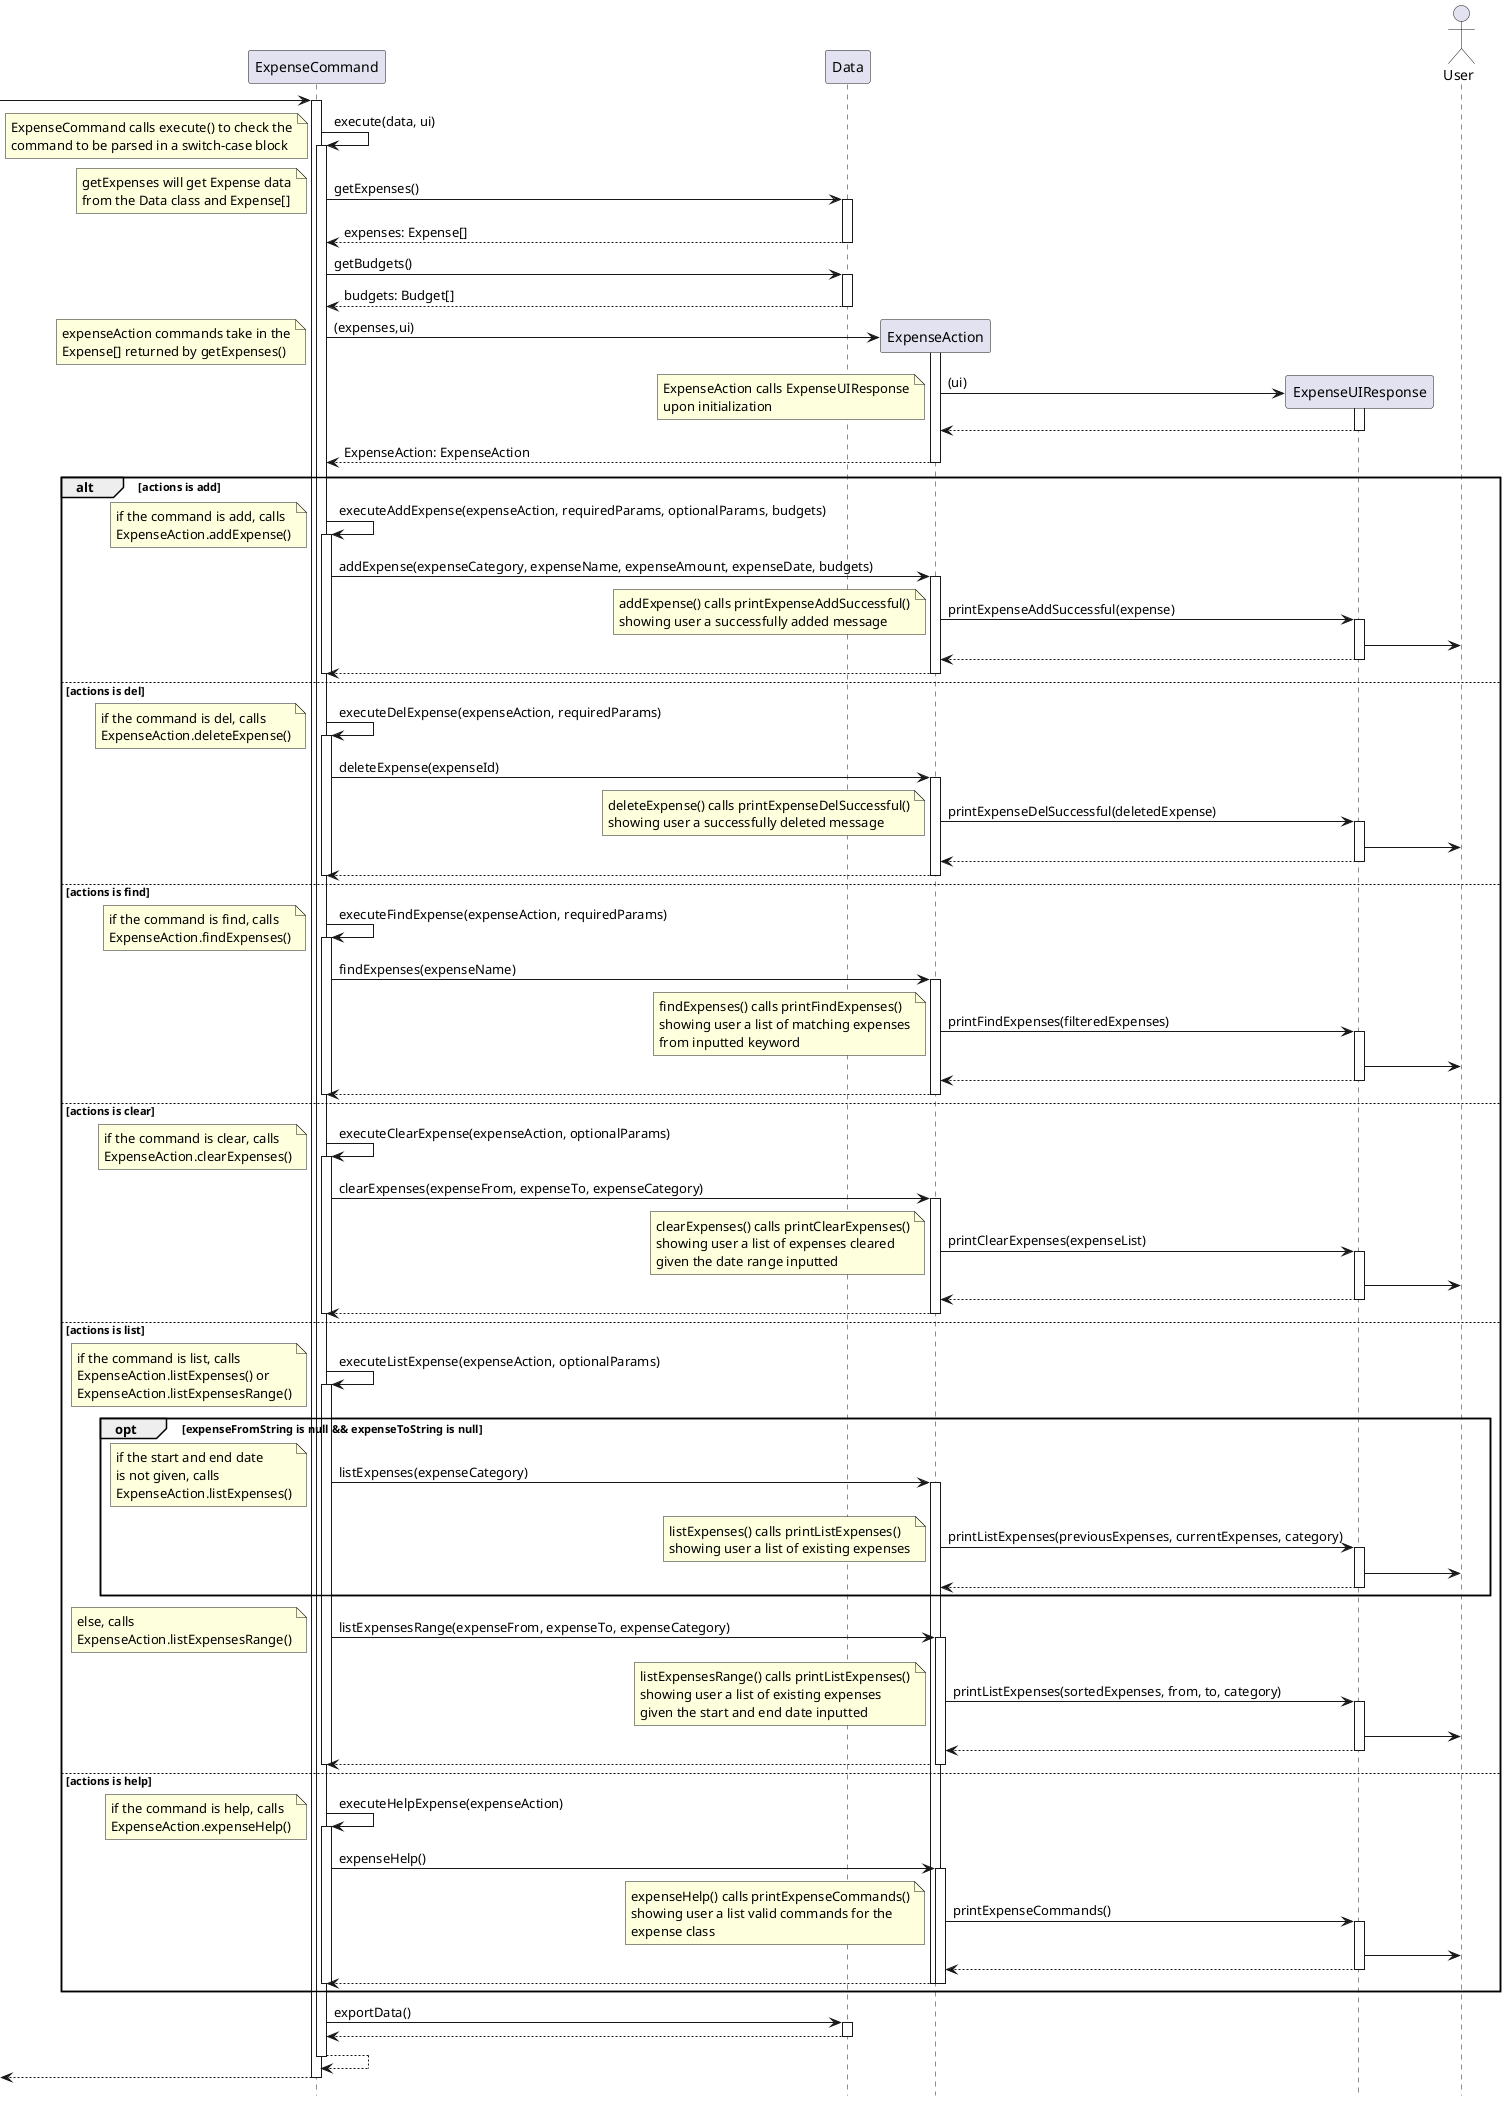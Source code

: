 @startuml

hide footbox

participant ExpenseCommand
participant Data
participant ExpenseAction
participant ExpenseUIResponse
actor User

 -> "ExpenseCommand":

activate "ExpenseCommand"
"ExpenseCommand" -> "ExpenseCommand": execute(data, ui)
note left
    ExpenseCommand calls execute() to check the
    command to be parsed in a switch-case block
 end note
activate  "ExpenseCommand"
"ExpenseCommand" -> "Data": getExpenses()
note left
    getExpenses will get Expense data
    from the Data class and Expense[]
end note
activate "Data"
return expenses: Expense[]
deactivate "Data"
"ExpenseCommand" -> "Data": getBudgets()
activate "Data"
return budgets: Budget[]
deactivate "Data"

"ExpenseCommand" -> "ExpenseAction" ** : (expenses,ui)
note left
    expenseAction commands take in the
    Expense[] returned by getExpenses()
end note
activate "ExpenseAction"

"ExpenseAction" -> "ExpenseUIResponse" ** : (ui)
note left
    ExpenseAction calls ExpenseUIResponse
    upon initialization
end note
activate "ExpenseUIResponse"
"ExpenseUIResponse" --> "ExpenseAction"
deactivate "ExpenseUIResponse"

return ExpenseAction: ExpenseAction
deactivate "ExpenseAction"


alt actions is add
"ExpenseCommand" -> "ExpenseCommand": executeAddExpense(expenseAction, requiredParams, optionalParams, budgets)
note left
    if the command is add, calls
    ExpenseAction.addExpense()
end note
activate "ExpenseCommand"
"ExpenseCommand" -> "ExpenseAction" : addExpense(expenseCategory, expenseName, expenseAmount, expenseDate, budgets)
activate "ExpenseAction"
"ExpenseAction" -> "ExpenseUIResponse" : printExpenseAddSuccessful(expense)
note left
    addExpense() calls printExpenseAddSuccessful()
    showing user a successfully added message
end note
activate "ExpenseUIResponse"
"ExpenseUIResponse" -> User
return
return

deactivate "ExpenseCommand"

else actions is del
"ExpenseCommand" -> "ExpenseCommand": executeDelExpense(expenseAction, requiredParams)
note left
    if the command is del, calls
    ExpenseAction.deleteExpense()
end note
activate "ExpenseCommand"
"ExpenseCommand" -> "ExpenseAction" : deleteExpense(expenseId)
activate "ExpenseAction"
"ExpenseAction" -> "ExpenseUIResponse" : printExpenseDelSuccessful(deletedExpense)
note left
    deleteExpense() calls printExpenseDelSuccessful()
    showing user a successfully deleted message
end note
activate "ExpenseUIResponse"
"ExpenseUIResponse" -> User
return
return

deactivate "ExpenseCommand"

else actions is find
"ExpenseCommand" -> "ExpenseCommand": executeFindExpense(expenseAction, requiredParams)
note left
    if the command is find, calls
    ExpenseAction.findExpenses()
end note
activate "ExpenseCommand"
"ExpenseCommand" -> "ExpenseAction" : findExpenses(expenseName)
activate "ExpenseAction"
"ExpenseAction" -> "ExpenseUIResponse" : printFindExpenses(filteredExpenses)
note left
    findExpenses() calls printFindExpenses()
    showing user a list of matching expenses
    from inputted keyword
end note
activate "ExpenseUIResponse"
"ExpenseUIResponse" -> User
return
return

deactivate "ExpenseCommand"

else actions is clear
"ExpenseCommand" -> "ExpenseCommand": executeClearExpense(expenseAction, optionalParams)
note left
    if the command is clear, calls
    ExpenseAction.clearExpenses()
end note
activate "ExpenseCommand"
"ExpenseCommand" -> "ExpenseAction" : clearExpenses(expenseFrom, expenseTo, expenseCategory)
activate "ExpenseAction"
"ExpenseAction" -> "ExpenseUIResponse" : printClearExpenses(expenseList)
note left
    clearExpenses() calls printClearExpenses()
    showing user a list of expenses cleared
    given the date range inputted
end note
activate "ExpenseUIResponse"
"ExpenseUIResponse" -> User
return
return

deactivate "ExpenseCommand"

else actions is list
"ExpenseCommand" -> "ExpenseCommand": executeListExpense(expenseAction, optionalParams)
note left
    if the command is list, calls
    ExpenseAction.listExpenses() or
    ExpenseAction.listExpensesRange()
end note
activate "ExpenseCommand"

opt expenseFromString is null && expenseToString is null
"ExpenseCommand" -> "ExpenseAction" : listExpenses(expenseCategory)
note left
    if the start and end date
    is not given, calls
    ExpenseAction.listExpenses()
end note
activate "ExpenseAction"
"ExpenseAction" -> "ExpenseUIResponse" : printListExpenses(previousExpenses, currentExpenses, category)
note left
    listExpenses() calls printListExpenses()
    showing user a list of existing expenses
end note
activate "ExpenseUIResponse"
"ExpenseUIResponse" -> User
return
end


"ExpenseCommand" -> "ExpenseAction" : listExpensesRange(expenseFrom, expenseTo, expenseCategory)
note left
    else, calls
    ExpenseAction.listExpensesRange()
end note
activate "ExpenseAction"
"ExpenseAction" -> "ExpenseUIResponse" : printListExpenses(sortedExpenses, from, to, category)
note left
    listExpensesRange() calls printListExpenses()
    showing user a list of existing expenses
    given the start and end date inputted
end note
activate "ExpenseUIResponse"



"ExpenseUIResponse" -> User
return
return

deactivate "ExpenseCommand"

else actions is help
"ExpenseCommand" -> "ExpenseCommand": executeHelpExpense(expenseAction)
note left
    if the command is help, calls
    ExpenseAction.expenseHelp()
end note
activate "ExpenseCommand"
"ExpenseCommand" -> "ExpenseAction" : expenseHelp()
activate "ExpenseAction"
"ExpenseAction" -> "ExpenseUIResponse" : printExpenseCommands()
note left
    expenseHelp() calls printExpenseCommands()
    showing user a list valid commands for the
    expense class
end note
activate "ExpenseUIResponse"
"ExpenseUIResponse" -> User
return
return

deactivate "ExpenseCommand"
end

"ExpenseCommand" -> "Data": exportData()
activate "Data"
return
deactivate "Data"

"ExpenseCommand" --> "ExpenseCommand"
deactivate "ExpenseCommand"

<-- "ExpenseCommand"
deactivate "ExpenseCommand"

@enduml